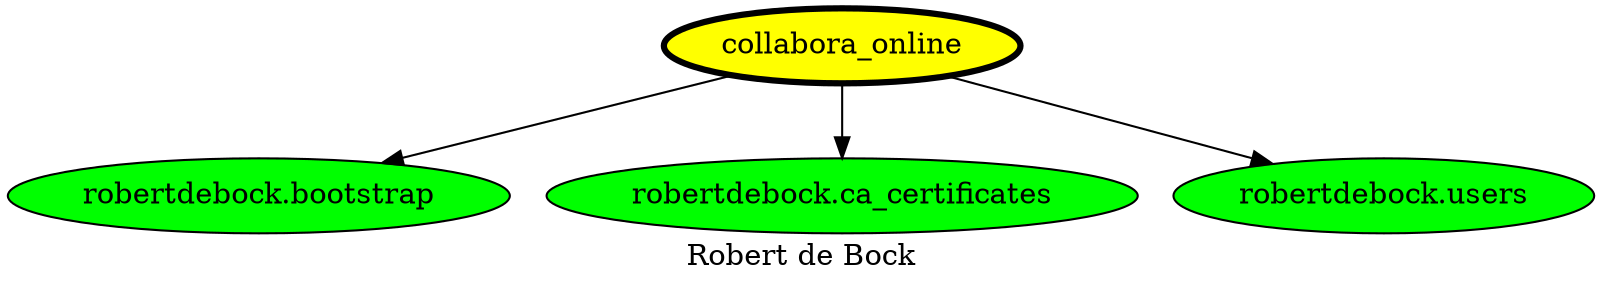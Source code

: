 digraph PhiloDilemma {
  label = "Robert de Bock" ;
  overlap=false
  {
    "collabora_online" [fillcolor=yellow style=filled penwidth=3]
    "robertdebock.bootstrap" [fillcolor=green style=filled]
    "robertdebock.ca_certificates" [fillcolor=green style=filled]
    "robertdebock.users" [fillcolor=green style=filled]
  }
  "collabora_online" -> "robertdebock.bootstrap"
  "collabora_online" -> "robertdebock.ca_certificates"
  "collabora_online" -> "robertdebock.users"
}
